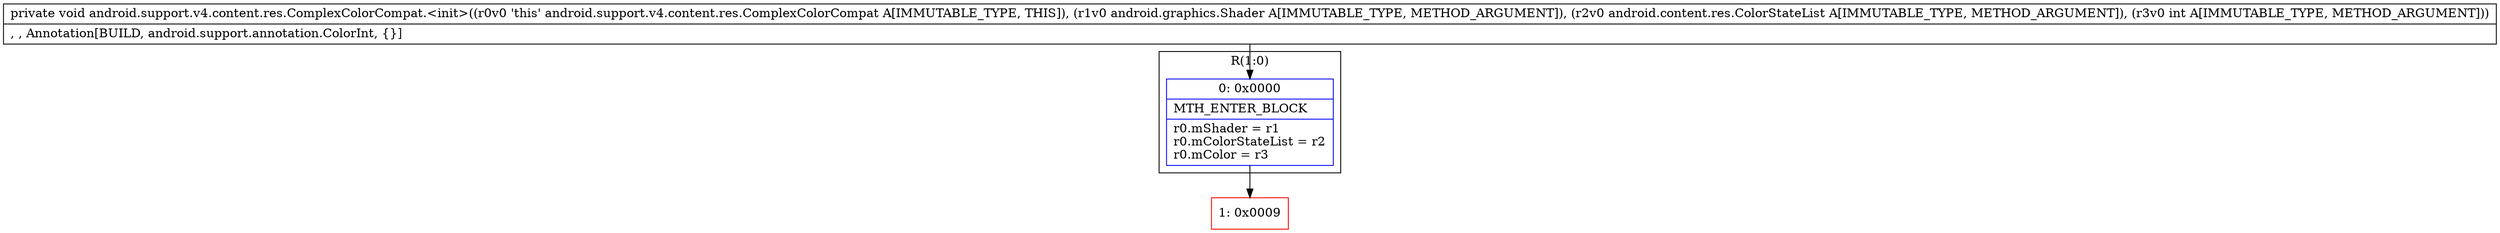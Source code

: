 digraph "CFG forandroid.support.v4.content.res.ComplexColorCompat.\<init\>(Landroid\/graphics\/Shader;Landroid\/content\/res\/ColorStateList;I)V" {
subgraph cluster_Region_1442072647 {
label = "R(1:0)";
node [shape=record,color=blue];
Node_0 [shape=record,label="{0\:\ 0x0000|MTH_ENTER_BLOCK\l|r0.mShader = r1\lr0.mColorStateList = r2\lr0.mColor = r3\l}"];
}
Node_1 [shape=record,color=red,label="{1\:\ 0x0009}"];
MethodNode[shape=record,label="{private void android.support.v4.content.res.ComplexColorCompat.\<init\>((r0v0 'this' android.support.v4.content.res.ComplexColorCompat A[IMMUTABLE_TYPE, THIS]), (r1v0 android.graphics.Shader A[IMMUTABLE_TYPE, METHOD_ARGUMENT]), (r2v0 android.content.res.ColorStateList A[IMMUTABLE_TYPE, METHOD_ARGUMENT]), (r3v0 int A[IMMUTABLE_TYPE, METHOD_ARGUMENT]))  | , , Annotation[BUILD, android.support.annotation.ColorInt, \{\}]\l}"];
MethodNode -> Node_0;
Node_0 -> Node_1;
}

